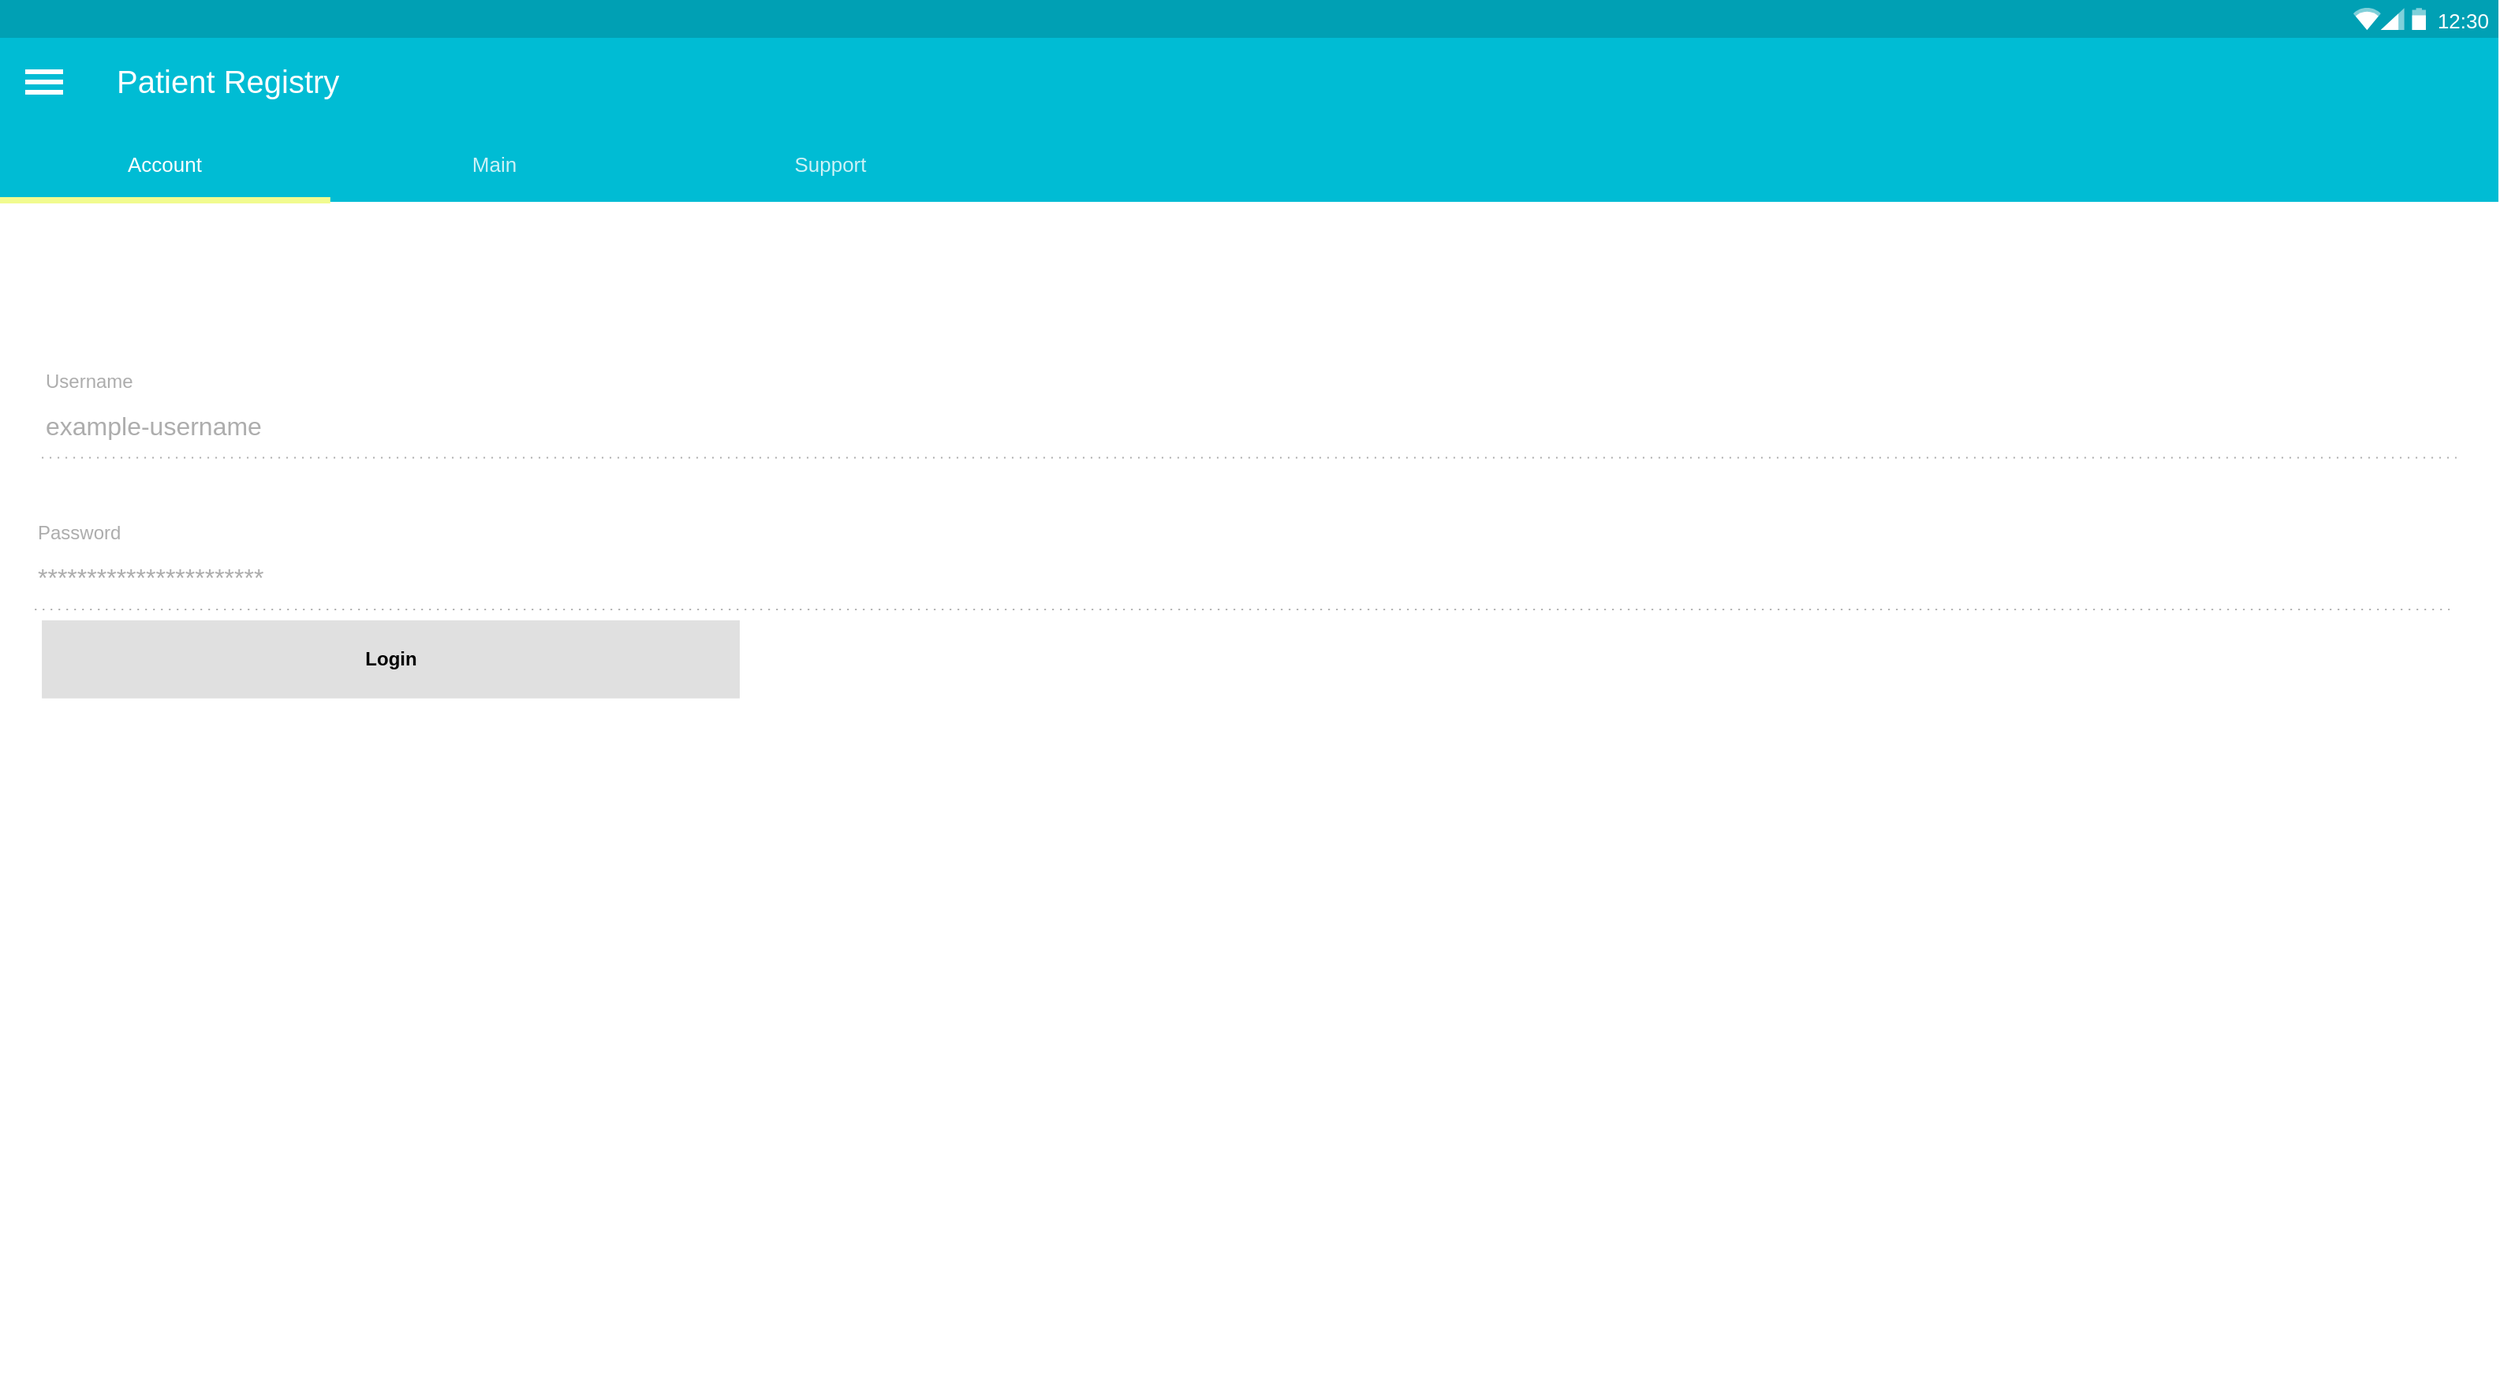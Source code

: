 <mxfile version="24.4.1" type="github" pages="2">
  <diagram name="desktop-login" id="c9db0220-8083-56f3-ca83-edcdcd058819">
    <mxGraphModel dx="1878" dy="1229" grid="1" gridSize="10" guides="1" tooltips="1" connect="1" arrows="1" fold="1" page="1" pageScale="1" pageWidth="1600" pageHeight="900" background="#ffffff" math="0" shadow="0">
      <root>
        <mxCell id="0" style=";html=1;" />
        <mxCell id="1" style=";html=1;" parent="0" />
        <mxCell id="GpjUS0udJfnkDxXev5ra-1" value="" style="dashed=0;shape=rect;fillColor=#ffffff;strokeColor=none;movable=1;resizable=1;rotatable=1;deletable=1;editable=1;locked=0;connectable=1;" vertex="1" parent="1">
          <mxGeometry x="6" y="7" width="1584" height="883" as="geometry" />
        </mxCell>
        <mxCell id="l0D13YMjfqFSVvDXC0L7-34" value="" style="whiteSpace=wrap;html=1;fontSize=20;align=left;verticalAlign=top;fillColor=#00BCD4;strokeColor=none;fontColor=#FFFFFF;dashed=0;spacingTop=9;spacingLeft=72;" vertex="1" parent="GpjUS0udJfnkDxXev5ra-1">
          <mxGeometry x="628" y="21" width="956" height="107" as="geometry" />
        </mxCell>
        <mxCell id="GpjUS0udJfnkDxXev5ra-2" value="12:30" style="dashed=0;shape=rect;align=right;fillColor=#00A0B4;strokeColor=none;fontColor=#FFFFFF;spacingRight=4;spacingTop=1;fontStyle=0;fontSize=13;resizeWidth=1;html=1;whiteSpace=wrap;" vertex="1" parent="GpjUS0udJfnkDxXev5ra-1">
          <mxGeometry width="1584.0" height="24" relative="1" as="geometry" />
        </mxCell>
        <mxCell id="GpjUS0udJfnkDxXev5ra-3" value="" style="dashed=0;shape=mxgraph.gmdl.top_bar;strokeColor=none;" vertex="1" parent="GpjUS0udJfnkDxXev5ra-2">
          <mxGeometry x="1" y="0.5" width="46" height="14" relative="1" as="geometry">
            <mxPoint x="-92" y="-7" as="offset" />
          </mxGeometry>
        </mxCell>
        <mxCell id="GpjUS0udJfnkDxXev5ra-4" value="Patient Registry" style="dashed=0;shape=rect;strokeColor=none;fillColor=#00BCD4;resizeWidth=1;fontSize=20;fontColor=#FFFFFF;spacingTop=9;verticalAlign=top;align=left;spacingLeft=72;html=1;whiteSpace=wrap;" vertex="1" parent="GpjUS0udJfnkDxXev5ra-1">
          <mxGeometry width="630" height="104" relative="1" as="geometry">
            <mxPoint y="24" as="offset" />
          </mxGeometry>
        </mxCell>
        <mxCell id="GpjUS0udJfnkDxXev5ra-5" value="" style="dashed=0;shape=mxgraph.gmdl.preferences;strokeColor=none;fillColor=#ffffff;" vertex="1" parent="GpjUS0udJfnkDxXev5ra-4">
          <mxGeometry width="24" height="16" relative="1" as="geometry">
            <mxPoint x="16" y="20" as="offset" />
          </mxGeometry>
        </mxCell>
        <mxCell id="GpjUS0udJfnkDxXev5ra-6" value="Account" style="text;fontSize=13;fontColor=#FFFFFF;verticalAlign=middle;align=center;resizeWidth=1;whiteSpace=wrap;html=1;" vertex="1" parent="GpjUS0udJfnkDxXev5ra-4">
          <mxGeometry y="1" width="209.413" height="48" relative="1" as="geometry">
            <mxPoint y="-48" as="offset" />
          </mxGeometry>
        </mxCell>
        <mxCell id="GpjUS0udJfnkDxXev5ra-7" value="Main" style="text;fontSize=13;fontColor=#FFFFFF;verticalAlign=middle;align=center;textOpacity=80;resizeWidth=1;html=1;whiteSpace=wrap;" vertex="1" parent="GpjUS0udJfnkDxXev5ra-4">
          <mxGeometry x="0.33" y="1" width="211.173" height="48" relative="1" as="geometry">
            <mxPoint y="-48" as="offset" />
          </mxGeometry>
        </mxCell>
        <mxCell id="GpjUS0udJfnkDxXev5ra-8" value="Support" style="text;fontSize=13;fontColor=#FFFFFF;verticalAlign=middle;align=center;textOpacity=80;resizeWidth=1;html=1;whiteSpace=wrap;" vertex="1" parent="GpjUS0udJfnkDxXev5ra-4">
          <mxGeometry x="0.67" y="1" width="209.413" height="48" relative="1" as="geometry">
            <mxPoint y="-48" as="offset" />
          </mxGeometry>
        </mxCell>
        <mxCell id="GpjUS0udJfnkDxXev5ra-9" value="" style="dashed=0;shape=rect;strokeColor=none;fillColor=#F1FB8F;resizeWidth=1;" vertex="1" parent="GpjUS0udJfnkDxXev5ra-4">
          <mxGeometry y="1" width="209.413" height="4" relative="1" as="geometry">
            <mxPoint y="-3" as="offset" />
          </mxGeometry>
        </mxCell>
        <mxCell id="GpjUS0udJfnkDxXev5ra-59" value="Username" style="text;fontColor=#999999;fontSize=12;verticalAlign=middle;strokeColor=none;fillColor=none;textOpacity=80;whiteSpace=wrap;html=1;" vertex="1" parent="GpjUS0udJfnkDxXev5ra-1">
          <mxGeometry x="26.547" y="221.438" width="1530.905" height="41.262" as="geometry" />
        </mxCell>
        <mxCell id="GpjUS0udJfnkDxXev5ra-60" value="example-username" style="text;fontColor=#999999;fontSize=16;verticalAlign=middle;strokeColor=none;fillColor=none;textOpacity=80;whiteSpace=wrap;html=1;" vertex="1" parent="GpjUS0udJfnkDxXev5ra-1">
          <mxGeometry x="26.547" y="248.945" width="1530.905" height="41.262" as="geometry" />
        </mxCell>
        <mxCell id="GpjUS0udJfnkDxXev5ra-61" value="" style="shape=line;strokeWidth=1;noLabel=1;strokeColor=#999999;dashed=1;dashPattern=1 4;opacity=80;" vertex="1" parent="GpjUS0udJfnkDxXev5ra-1">
          <mxGeometry x="26.547" y="283.33" width="1530.905" height="13.754" as="geometry" />
        </mxCell>
        <mxCell id="GpjUS0udJfnkDxXev5ra-62" value="Password" style="text;fontColor=#999999;fontSize=12;verticalAlign=middle;strokeColor=none;fillColor=none;textOpacity=80;whiteSpace=wrap;html=1;" vertex="1" parent="GpjUS0udJfnkDxXev5ra-1">
          <mxGeometry x="22.123" y="317.715" width="1530.905" height="41.262" as="geometry" />
        </mxCell>
        <mxCell id="GpjUS0udJfnkDxXev5ra-63" value="***********************" style="text;fontColor=#999999;fontSize=16;verticalAlign=middle;strokeColor=none;fillColor=none;textOpacity=80;whiteSpace=wrap;html=1;" vertex="1" parent="GpjUS0udJfnkDxXev5ra-1">
          <mxGeometry x="22.123" y="345.223" width="1530.905" height="41.262" as="geometry" />
        </mxCell>
        <mxCell id="GpjUS0udJfnkDxXev5ra-64" value="" style="shape=line;strokeWidth=1;noLabel=1;strokeColor=#999999;dashed=1;dashPattern=1 4;opacity=80;" vertex="1" parent="GpjUS0udJfnkDxXev5ra-1">
          <mxGeometry x="22.123" y="379.607" width="1530.905" height="13.754" as="geometry" />
        </mxCell>
        <mxCell id="GpjUS0udJfnkDxXev5ra-65" value="Login" style="whiteSpace=wrap;html=1;dashed=0;align=center;fontSize=12;shape=rect;fillColor=#e0e0e0;strokeColor=none;fontStyle=1;shadow=0;" vertex="1" parent="GpjUS0udJfnkDxXev5ra-1">
          <mxGeometry x="26.547" y="393.361" width="442.458" height="49.514" as="geometry" />
        </mxCell>
      </root>
    </mxGraphModel>
  </diagram>
  <diagram id="p0Vwhbz7SKANTDWl1LRv" name="mobile-login">
    <mxGraphModel dx="1221" dy="799" grid="1" gridSize="10" guides="1" tooltips="1" connect="1" arrows="1" fold="1" page="1" pageScale="0.41" pageWidth="900" pageHeight="1600" math="0" shadow="0">
      <root>
        <mxCell id="0" />
        <mxCell id="1" parent="0" />
        <mxCell id="YhSoiyIvWjz7-mE4G_67-127" value="" style="dashed=0;shape=rect;fillColor=#ffffff;strokeColor=none;movable=1;resizable=1;rotatable=1;deletable=1;editable=1;locked=0;connectable=1;" vertex="1" parent="1">
          <mxGeometry x="6" y="7" width="358" height="642" as="geometry" />
        </mxCell>
        <mxCell id="YhSoiyIvWjz7-mE4G_67-128" value="12:30" style="dashed=0;shape=rect;align=right;fillColor=#00A0B4;strokeColor=none;fontColor=#FFFFFF;spacingRight=4;spacingTop=1;fontStyle=0;fontSize=13;resizeWidth=1;html=1;whiteSpace=wrap;" vertex="1" parent="YhSoiyIvWjz7-mE4G_67-127">
          <mxGeometry width="358" height="24" relative="1" as="geometry" />
        </mxCell>
        <mxCell id="YhSoiyIvWjz7-mE4G_67-129" value="" style="dashed=0;shape=mxgraph.gmdl.top_bar;strokeColor=none;" vertex="1" parent="YhSoiyIvWjz7-mE4G_67-128">
          <mxGeometry x="1" y="0.5" width="46" height="14" relative="1" as="geometry">
            <mxPoint x="-92" y="-7" as="offset" />
          </mxGeometry>
        </mxCell>
        <mxCell id="YhSoiyIvWjz7-mE4G_67-130" value="Patient Registry" style="dashed=0;shape=rect;strokeColor=none;fillColor=#00BCD4;resizeWidth=1;fontSize=20;fontColor=#FFFFFF;spacingTop=9;verticalAlign=top;align=left;spacingLeft=72;html=1;whiteSpace=wrap;" vertex="1" parent="YhSoiyIvWjz7-mE4G_67-127">
          <mxGeometry width="358" height="104" relative="1" as="geometry">
            <mxPoint y="24" as="offset" />
          </mxGeometry>
        </mxCell>
        <mxCell id="YhSoiyIvWjz7-mE4G_67-131" value="" style="dashed=0;shape=mxgraph.gmdl.preferences;strokeColor=none;fillColor=#ffffff;" vertex="1" parent="YhSoiyIvWjz7-mE4G_67-130">
          <mxGeometry width="24" height="16" relative="1" as="geometry">
            <mxPoint x="16" y="20" as="offset" />
          </mxGeometry>
        </mxCell>
        <mxCell id="YhSoiyIvWjz7-mE4G_67-132" value="Account" style="text;fontSize=13;fontColor=#FFFFFF;verticalAlign=middle;align=center;resizeWidth=1;whiteSpace=wrap;html=1;" vertex="1" parent="YhSoiyIvWjz7-mE4G_67-130">
          <mxGeometry y="1" width="119" height="48" relative="1" as="geometry">
            <mxPoint y="-48" as="offset" />
          </mxGeometry>
        </mxCell>
        <mxCell id="YhSoiyIvWjz7-mE4G_67-133" value="Main" style="text;fontSize=13;fontColor=#FFFFFF;verticalAlign=middle;align=center;textOpacity=80;resizeWidth=1;html=1;whiteSpace=wrap;" vertex="1" parent="YhSoiyIvWjz7-mE4G_67-130">
          <mxGeometry x="0.33" y="1" width="120" height="48" relative="1" as="geometry">
            <mxPoint y="-48" as="offset" />
          </mxGeometry>
        </mxCell>
        <mxCell id="YhSoiyIvWjz7-mE4G_67-134" value="Support" style="text;fontSize=13;fontColor=#FFFFFF;verticalAlign=middle;align=center;textOpacity=80;resizeWidth=1;html=1;whiteSpace=wrap;" vertex="1" parent="YhSoiyIvWjz7-mE4G_67-130">
          <mxGeometry x="0.67" y="1" width="119" height="48" relative="1" as="geometry">
            <mxPoint y="-48" as="offset" />
          </mxGeometry>
        </mxCell>
        <mxCell id="YhSoiyIvWjz7-mE4G_67-135" value="" style="dashed=0;shape=rect;strokeColor=none;fillColor=#F1FB8F;resizeWidth=1;" vertex="1" parent="YhSoiyIvWjz7-mE4G_67-130">
          <mxGeometry y="1" width="119" height="4" relative="1" as="geometry">
            <mxPoint y="-3" as="offset" />
          </mxGeometry>
        </mxCell>
        <mxCell id="YhSoiyIvWjz7-mE4G_67-138" value="" style="dashed=0;shape=rect;strokeColor=none;fillColor=#000000;resizeWidth=1;" vertex="1" parent="YhSoiyIvWjz7-mE4G_67-127">
          <mxGeometry y="1" width="358" height="48" relative="1" as="geometry">
            <mxPoint y="-48" as="offset" />
          </mxGeometry>
        </mxCell>
        <mxCell id="YhSoiyIvWjz7-mE4G_67-139" value="" style="dashed=0;shape=mxgraph.gmdl.back;strokeColor=#ffffff;fillColor=#000000;strokeWidth=2;" vertex="1" parent="YhSoiyIvWjz7-mE4G_67-138">
          <mxGeometry x="0.25" y="0.5" width="14" height="14" relative="1" as="geometry">
            <mxPoint x="-7" y="-7" as="offset" />
          </mxGeometry>
        </mxCell>
        <mxCell id="YhSoiyIvWjz7-mE4G_67-140" value="" style="shape=ellipse;strokeColor=#ffffff;fillColor=#000000;strokeWidth=2;" vertex="1" parent="YhSoiyIvWjz7-mE4G_67-138">
          <mxGeometry x="0.5" y="0.5" width="14" height="14" relative="1" as="geometry">
            <mxPoint x="-7" y="-7" as="offset" />
          </mxGeometry>
        </mxCell>
        <mxCell id="YhSoiyIvWjz7-mE4G_67-141" value="" style="shape=rect;strokeColor=#ffffff;fillColor=#000000;strokeWidth=2;" vertex="1" parent="YhSoiyIvWjz7-mE4G_67-138">
          <mxGeometry x="0.75" y="0.5" width="14" height="14" relative="1" as="geometry">
            <mxPoint x="-7" y="-7" as="offset" />
          </mxGeometry>
        </mxCell>
        <mxCell id="YhSoiyIvWjz7-mE4G_67-142" value="" style="dashed=0;shape=rect;fillColor=#263238;strokeColor=none;aspect=fixed;" vertex="1" parent="YhSoiyIvWjz7-mE4G_67-127">
          <mxGeometry y="371" width="358" height="224" as="geometry" />
        </mxCell>
        <mxCell id="YhSoiyIvWjz7-mE4G_67-143" value="q" style="text;fontColor=#bbbbbb;fontSize=24;verticalAlign=middle;align=center;html=1;spacingBottom=-6;" vertex="1" parent="YhSoiyIvWjz7-mE4G_67-142">
          <mxGeometry x="12" y="22" width="30" height="30" as="geometry" />
        </mxCell>
        <mxCell id="YhSoiyIvWjz7-mE4G_67-144" value="w" style="text;fontColor=#bbbbbb;fontSize=24;verticalAlign=middle;align=center;html=1;spacingBottom=-6;" vertex="1" parent="YhSoiyIvWjz7-mE4G_67-142">
          <mxGeometry x="46" y="22" width="30" height="30" as="geometry" />
        </mxCell>
        <mxCell id="YhSoiyIvWjz7-mE4G_67-145" value="e" style="text;fontColor=#bbbbbb;fontSize=24;verticalAlign=middle;align=center;html=1;spacingBottom=-6;" vertex="1" parent="YhSoiyIvWjz7-mE4G_67-142">
          <mxGeometry x="80" y="22" width="30" height="30" as="geometry" />
        </mxCell>
        <mxCell id="YhSoiyIvWjz7-mE4G_67-146" value="r" style="text;fontColor=#bbbbbb;fontSize=24;verticalAlign=middle;align=center;html=1;spacingBottom=-6;" vertex="1" parent="YhSoiyIvWjz7-mE4G_67-142">
          <mxGeometry x="114" y="22" width="30" height="30" as="geometry" />
        </mxCell>
        <mxCell id="YhSoiyIvWjz7-mE4G_67-147" value="t" style="text;fontColor=#bbbbbb;fontSize=24;verticalAlign=middle;align=center;html=1;spacingBottom=-6;" vertex="1" parent="YhSoiyIvWjz7-mE4G_67-142">
          <mxGeometry x="148" y="22" width="30" height="30" as="geometry" />
        </mxCell>
        <mxCell id="YhSoiyIvWjz7-mE4G_67-148" value="y" style="text;fontColor=#bbbbbb;fontSize=24;verticalAlign=middle;align=center;html=1;spacingBottom=-6;" vertex="1" parent="YhSoiyIvWjz7-mE4G_67-142">
          <mxGeometry x="182" y="22" width="30" height="30" as="geometry" />
        </mxCell>
        <mxCell id="YhSoiyIvWjz7-mE4G_67-149" value="u" style="text;fontColor=#bbbbbb;fontSize=24;verticalAlign=middle;align=center;html=1;spacingBottom=-6;" vertex="1" parent="YhSoiyIvWjz7-mE4G_67-142">
          <mxGeometry x="216" y="22" width="30" height="30" as="geometry" />
        </mxCell>
        <mxCell id="YhSoiyIvWjz7-mE4G_67-150" value="i" style="text;fontColor=#bbbbbb;fontSize=24;verticalAlign=middle;align=center;html=1;spacingBottom=-6;" vertex="1" parent="YhSoiyIvWjz7-mE4G_67-142">
          <mxGeometry x="250" y="22" width="30" height="30" as="geometry" />
        </mxCell>
        <mxCell id="YhSoiyIvWjz7-mE4G_67-151" value="o" style="text;fontColor=#bbbbbb;fontSize=24;verticalAlign=middle;align=center;html=1;spacingBottom=-6;" vertex="1" parent="YhSoiyIvWjz7-mE4G_67-142">
          <mxGeometry x="284" y="22" width="30" height="30" as="geometry" />
        </mxCell>
        <mxCell id="YhSoiyIvWjz7-mE4G_67-152" value="p" style="text;fontColor=#bbbbbb;fontSize=24;verticalAlign=middle;align=center;html=1;spacingBottom=-6;" vertex="1" parent="YhSoiyIvWjz7-mE4G_67-142">
          <mxGeometry x="318" y="22" width="30" height="30" as="geometry" />
        </mxCell>
        <mxCell id="YhSoiyIvWjz7-mE4G_67-153" value="a" style="text;fontColor=#bbbbbb;fontSize=24;verticalAlign=middle;align=center;html=1;spacingBottom=-6;" vertex="1" parent="YhSoiyIvWjz7-mE4G_67-142">
          <mxGeometry x="27" y="75" width="30" height="30" as="geometry" />
        </mxCell>
        <mxCell id="YhSoiyIvWjz7-mE4G_67-154" value="s" style="text;fontColor=#bbbbbb;fontSize=24;verticalAlign=middle;align=center;html=1;spacingBottom=-6;" vertex="1" parent="YhSoiyIvWjz7-mE4G_67-142">
          <mxGeometry x="61" y="75" width="30" height="30" as="geometry" />
        </mxCell>
        <mxCell id="YhSoiyIvWjz7-mE4G_67-155" value="d" style="text;fontColor=#bbbbbb;fontSize=24;verticalAlign=middle;align=center;html=1;spacingBottom=-6;" vertex="1" parent="YhSoiyIvWjz7-mE4G_67-142">
          <mxGeometry x="95" y="75" width="30" height="30" as="geometry" />
        </mxCell>
        <mxCell id="YhSoiyIvWjz7-mE4G_67-156" value="f" style="text;fontColor=#bbbbbb;fontSize=24;verticalAlign=middle;align=center;html=1;spacingBottom=-6;" vertex="1" parent="YhSoiyIvWjz7-mE4G_67-142">
          <mxGeometry x="129" y="75" width="30" height="30" as="geometry" />
        </mxCell>
        <mxCell id="YhSoiyIvWjz7-mE4G_67-157" value="g" style="text;fontColor=#bbbbbb;fontSize=24;verticalAlign=middle;align=center;html=1;spacingBottom=-6;" vertex="1" parent="YhSoiyIvWjz7-mE4G_67-142">
          <mxGeometry x="163" y="75" width="30" height="30" as="geometry" />
        </mxCell>
        <mxCell id="YhSoiyIvWjz7-mE4G_67-158" value="h" style="text;fontColor=#bbbbbb;fontSize=24;verticalAlign=middle;align=center;html=1;spacingBottom=-6;" vertex="1" parent="YhSoiyIvWjz7-mE4G_67-142">
          <mxGeometry x="197" y="75" width="30" height="30" as="geometry" />
        </mxCell>
        <mxCell id="YhSoiyIvWjz7-mE4G_67-159" value="j" style="text;fontColor=#bbbbbb;fontSize=24;verticalAlign=middle;align=center;html=1;spacingBottom=-6;" vertex="1" parent="YhSoiyIvWjz7-mE4G_67-142">
          <mxGeometry x="231" y="75" width="30" height="30" as="geometry" />
        </mxCell>
        <mxCell id="YhSoiyIvWjz7-mE4G_67-160" value="k" style="text;fontColor=#bbbbbb;fontSize=24;verticalAlign=middle;align=center;html=1;spacingBottom=-6;" vertex="1" parent="YhSoiyIvWjz7-mE4G_67-142">
          <mxGeometry x="265" y="75" width="30" height="30" as="geometry" />
        </mxCell>
        <mxCell id="YhSoiyIvWjz7-mE4G_67-161" value="l" style="text;fontColor=#bbbbbb;fontSize=24;verticalAlign=middle;align=center;html=1;spacingBottom=-6;" vertex="1" parent="YhSoiyIvWjz7-mE4G_67-142">
          <mxGeometry x="299" y="75" width="30" height="30" as="geometry" />
        </mxCell>
        <mxCell id="YhSoiyIvWjz7-mE4G_67-162" value="z" style="text;fontColor=#bbbbbb;fontSize=24;verticalAlign=middle;align=center;html=1;spacingBottom=-6;" vertex="1" parent="YhSoiyIvWjz7-mE4G_67-142">
          <mxGeometry x="61" y="126" width="30" height="30" as="geometry" />
        </mxCell>
        <mxCell id="YhSoiyIvWjz7-mE4G_67-163" value="x" style="text;fontColor=#bbbbbb;fontSize=24;verticalAlign=middle;align=center;html=1;spacingBottom=-6;" vertex="1" parent="YhSoiyIvWjz7-mE4G_67-142">
          <mxGeometry x="95" y="126" width="30" height="30" as="geometry" />
        </mxCell>
        <mxCell id="YhSoiyIvWjz7-mE4G_67-164" value="c" style="text;fontColor=#bbbbbb;fontSize=24;verticalAlign=middle;align=center;html=1;spacingBottom=-6;" vertex="1" parent="YhSoiyIvWjz7-mE4G_67-142">
          <mxGeometry x="129" y="126" width="30" height="30" as="geometry" />
        </mxCell>
        <mxCell id="YhSoiyIvWjz7-mE4G_67-165" value="v" style="text;fontColor=#bbbbbb;fontSize=24;verticalAlign=middle;align=center;html=1;spacingBottom=-6;" vertex="1" parent="YhSoiyIvWjz7-mE4G_67-142">
          <mxGeometry x="163" y="126" width="30" height="30" as="geometry" />
        </mxCell>
        <mxCell id="YhSoiyIvWjz7-mE4G_67-166" value="b" style="text;fontColor=#bbbbbb;fontSize=24;verticalAlign=middle;align=center;html=1;spacingBottom=-6;" vertex="1" parent="YhSoiyIvWjz7-mE4G_67-142">
          <mxGeometry x="197" y="126" width="30" height="30" as="geometry" />
        </mxCell>
        <mxCell id="YhSoiyIvWjz7-mE4G_67-167" value="n" style="text;fontColor=#bbbbbb;fontSize=24;verticalAlign=middle;align=center;html=1;spacingBottom=-6;" vertex="1" parent="YhSoiyIvWjz7-mE4G_67-142">
          <mxGeometry x="231" y="126" width="30" height="30" as="geometry" />
        </mxCell>
        <mxCell id="YhSoiyIvWjz7-mE4G_67-168" value="m" style="text;fontColor=#bbbbbb;fontSize=24;verticalAlign=middle;align=center;html=1;spacingBottom=-6;" vertex="1" parent="YhSoiyIvWjz7-mE4G_67-142">
          <mxGeometry x="265" y="126" width="30" height="30" as="geometry" />
        </mxCell>
        <mxCell id="YhSoiyIvWjz7-mE4G_67-169" value="1" style="text;fontColor=#999999;fontSize=10;verticalAlign=middle;align=center;html=1;" vertex="1" parent="YhSoiyIvWjz7-mE4G_67-142">
          <mxGeometry x="22" y="12" width="30" height="30" as="geometry" />
        </mxCell>
        <mxCell id="YhSoiyIvWjz7-mE4G_67-170" value="2" style="text;fontColor=#999999;fontSize=10;verticalAlign=middle;align=center;html=1;" vertex="1" parent="YhSoiyIvWjz7-mE4G_67-142">
          <mxGeometry x="56" y="12" width="30" height="30" as="geometry" />
        </mxCell>
        <mxCell id="YhSoiyIvWjz7-mE4G_67-171" value="3" style="text;fontColor=#999999;fontSize=10;verticalAlign=middle;align=center;html=1;" vertex="1" parent="YhSoiyIvWjz7-mE4G_67-142">
          <mxGeometry x="90" y="12" width="30" height="30" as="geometry" />
        </mxCell>
        <mxCell id="YhSoiyIvWjz7-mE4G_67-172" value="4" style="text;fontColor=#999999;fontSize=10;verticalAlign=middle;align=center;html=1;" vertex="1" parent="YhSoiyIvWjz7-mE4G_67-142">
          <mxGeometry x="124" y="12" width="30" height="30" as="geometry" />
        </mxCell>
        <mxCell id="YhSoiyIvWjz7-mE4G_67-173" value="5" style="text;fontColor=#999999;fontSize=10;verticalAlign=middle;align=center;html=1;" vertex="1" parent="YhSoiyIvWjz7-mE4G_67-142">
          <mxGeometry x="158" y="12" width="30" height="30" as="geometry" />
        </mxCell>
        <mxCell id="YhSoiyIvWjz7-mE4G_67-174" value="6" style="text;fontColor=#999999;fontSize=10;verticalAlign=middle;align=center;html=1;" vertex="1" parent="YhSoiyIvWjz7-mE4G_67-142">
          <mxGeometry x="192" y="12" width="30" height="30" as="geometry" />
        </mxCell>
        <mxCell id="YhSoiyIvWjz7-mE4G_67-175" value="7" style="text;fontColor=#999999;fontSize=10;verticalAlign=middle;align=center;html=1;" vertex="1" parent="YhSoiyIvWjz7-mE4G_67-142">
          <mxGeometry x="226" y="12" width="30" height="30" as="geometry" />
        </mxCell>
        <mxCell id="YhSoiyIvWjz7-mE4G_67-176" value="8" style="text;fontColor=#999999;fontSize=10;verticalAlign=middle;align=center;html=1;" vertex="1" parent="YhSoiyIvWjz7-mE4G_67-142">
          <mxGeometry x="260" y="12" width="30" height="30" as="geometry" />
        </mxCell>
        <mxCell id="YhSoiyIvWjz7-mE4G_67-177" value="9" style="text;fontColor=#999999;fontSize=10;verticalAlign=middle;align=center;html=1;" vertex="1" parent="YhSoiyIvWjz7-mE4G_67-142">
          <mxGeometry x="294" y="12" width="30" height="30" as="geometry" />
        </mxCell>
        <mxCell id="YhSoiyIvWjz7-mE4G_67-178" value="0" style="text;fontColor=#999999;fontSize=10;verticalAlign=middle;align=center;html=1;" vertex="1" parent="YhSoiyIvWjz7-mE4G_67-142">
          <mxGeometry x="328" y="12" width="30" height="30" as="geometry" />
        </mxCell>
        <mxCell id="YhSoiyIvWjz7-mE4G_67-179" value="" style="dashed=0;shape=mxgraph.gmdl.shift;strokeColor=none;fillColor=#A1A7A9;" vertex="1" parent="YhSoiyIvWjz7-mE4G_67-142">
          <mxGeometry x="21" y="135" width="22" height="22" as="geometry" />
        </mxCell>
        <mxCell id="YhSoiyIvWjz7-mE4G_67-180" value="" style="dashed=0;shape=mxgraph.gmdl.backspace;strokeColor=none;fillColor=#A1A7A9;" vertex="1" parent="YhSoiyIvWjz7-mE4G_67-142">
          <mxGeometry x="310" y="132" width="26" height="18" as="geometry" />
        </mxCell>
        <mxCell id="YhSoiyIvWjz7-mE4G_67-181" value="?123" style="text;fontColor=#bbbbbb;fontSize=14;verticalAlign=middle;align=center;" vertex="1" parent="YhSoiyIvWjz7-mE4G_67-142">
          <mxGeometry x="17" y="177" width="30" height="30" as="geometry" />
        </mxCell>
        <mxCell id="YhSoiyIvWjz7-mE4G_67-182" value="," style="text;fontColor=#bbbbbb;fontSize=24;verticalAlign=middle;align=center;" vertex="1" parent="YhSoiyIvWjz7-mE4G_67-142">
          <mxGeometry x="62" y="174" width="30" height="30" as="geometry" />
        </mxCell>
        <mxCell id="YhSoiyIvWjz7-mE4G_67-183" value="." style="text;fontColor=#bbbbbb;fontSize=24;verticalAlign=middle;align=center;" vertex="1" parent="YhSoiyIvWjz7-mE4G_67-142">
          <mxGeometry x="265" y="170" width="30" height="30" as="geometry" />
        </mxCell>
        <mxCell id="YhSoiyIvWjz7-mE4G_67-184" value="" style="shape=ellipse;strokeColor=none;fillColor=#4CB5AB;" vertex="1" parent="YhSoiyIvWjz7-mE4G_67-142">
          <mxGeometry x="308" y="167" width="36" height="36" as="geometry" />
        </mxCell>
        <mxCell id="YhSoiyIvWjz7-mE4G_67-185" value="" style="dashed=0;shape=mxgraph.gmdl.check;strokeColor=#ffffff;strokeWidth=2;" vertex="1" parent="YhSoiyIvWjz7-mE4G_67-184">
          <mxGeometry x="10" y="12" width="16" height="12" as="geometry" />
        </mxCell>
        <mxCell id="YhSoiyIvWjz7-mE4G_67-186" value="" style="shape=rect;strokeColor=none;fillColor=#3C474C;rounded=1;size=3;" vertex="1" parent="YhSoiyIvWjz7-mE4G_67-142">
          <mxGeometry x="105" y="174" width="145" height="25" as="geometry" />
        </mxCell>
        <mxCell id="YhSoiyIvWjz7-mE4G_67-187" value="Username" style="text;fontColor=#999999;fontSize=12;verticalAlign=middle;strokeColor=none;fillColor=none;textOpacity=80;whiteSpace=wrap;html=1;" vertex="1" parent="YhSoiyIvWjz7-mE4G_67-127">
          <mxGeometry x="6" y="161" width="346" height="30" as="geometry" />
        </mxCell>
        <mxCell id="YhSoiyIvWjz7-mE4G_67-188" value="example-username" style="text;fontColor=#999999;fontSize=16;verticalAlign=middle;strokeColor=none;fillColor=none;textOpacity=80;whiteSpace=wrap;html=1;" vertex="1" parent="YhSoiyIvWjz7-mE4G_67-127">
          <mxGeometry x="6" y="181" width="346" height="30" as="geometry" />
        </mxCell>
        <mxCell id="YhSoiyIvWjz7-mE4G_67-189" value="" style="shape=line;strokeWidth=1;noLabel=1;strokeColor=#999999;dashed=1;dashPattern=1 4;opacity=80;" vertex="1" parent="YhSoiyIvWjz7-mE4G_67-127">
          <mxGeometry x="6" y="206" width="346" height="10" as="geometry" />
        </mxCell>
        <mxCell id="YhSoiyIvWjz7-mE4G_67-190" value="Password" style="text;fontColor=#999999;fontSize=12;verticalAlign=middle;strokeColor=none;fillColor=none;textOpacity=80;whiteSpace=wrap;html=1;" vertex="1" parent="YhSoiyIvWjz7-mE4G_67-127">
          <mxGeometry x="5" y="231" width="346" height="30" as="geometry" />
        </mxCell>
        <mxCell id="YhSoiyIvWjz7-mE4G_67-191" value="***********************" style="text;fontColor=#999999;fontSize=16;verticalAlign=middle;strokeColor=none;fillColor=none;textOpacity=80;whiteSpace=wrap;html=1;" vertex="1" parent="YhSoiyIvWjz7-mE4G_67-127">
          <mxGeometry x="5" y="251" width="346" height="30" as="geometry" />
        </mxCell>
        <mxCell id="YhSoiyIvWjz7-mE4G_67-192" value="" style="shape=line;strokeWidth=1;noLabel=1;strokeColor=#999999;dashed=1;dashPattern=1 4;opacity=80;" vertex="1" parent="YhSoiyIvWjz7-mE4G_67-127">
          <mxGeometry x="5" y="276" width="346" height="10" as="geometry" />
        </mxCell>
        <mxCell id="YhSoiyIvWjz7-mE4G_67-193" value="Login" style="whiteSpace=wrap;html=1;dashed=0;align=center;fontSize=12;shape=rect;fillColor=#e0e0e0;strokeColor=none;fontStyle=1;shadow=0;" vertex="1" parent="YhSoiyIvWjz7-mE4G_67-127">
          <mxGeometry x="6" y="286" width="100" height="36" as="geometry" />
        </mxCell>
      </root>
    </mxGraphModel>
  </diagram>
</mxfile>

